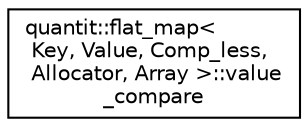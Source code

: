 digraph "Graphical Class Hierarchy"
{
 // LATEX_PDF_SIZE
  edge [fontname="Helvetica",fontsize="10",labelfontname="Helvetica",labelfontsize="10"];
  node [fontname="Helvetica",fontsize="10",shape=record];
  rankdir="LR";
  Node0 [label="quantit::flat_map\<\l Key, Value, Comp_less,\l Allocator, Array \>::value\l_compare",height=0.2,width=0.4,color="black", fillcolor="white", style="filled",URL="$classquantit_1_1flat__map_1_1value__compare.html",tooltip=" "];
}
